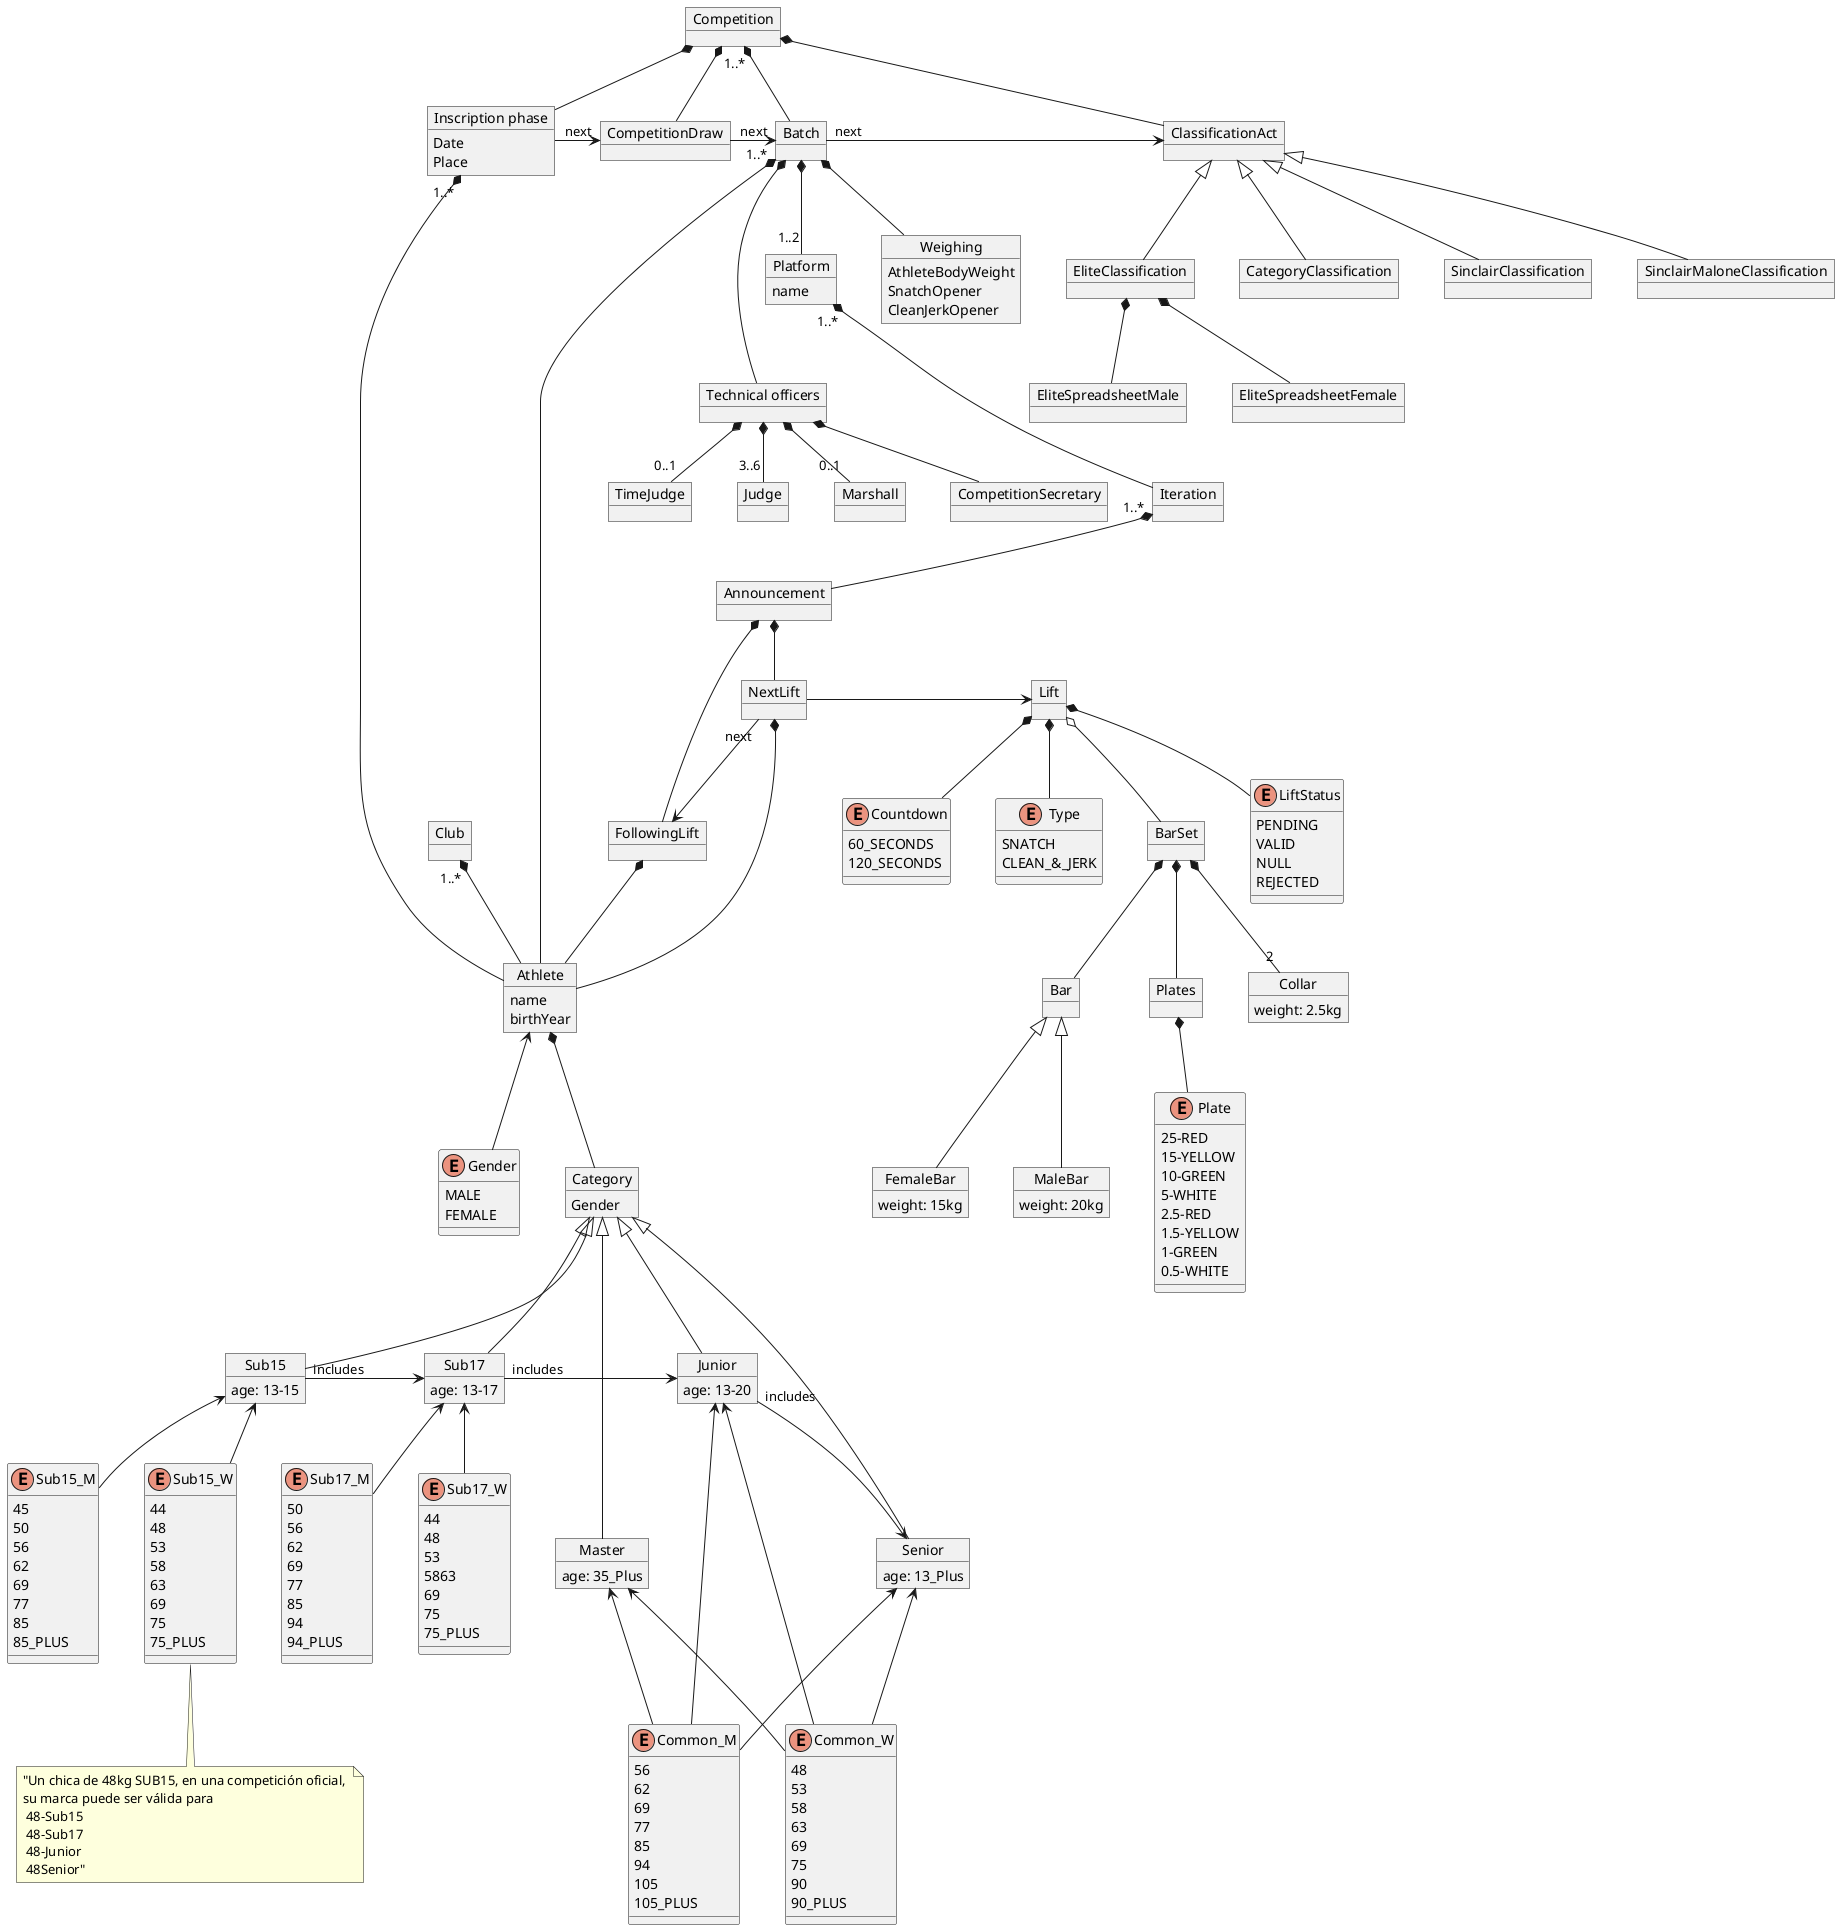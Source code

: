 @startuml
skinparam nodesep 45
' CONTROLS node horizontal separation
' skinparam ranksep 60 CONTROLS vertical separation

object Competition
object "Inscription phase" as Inscription {
  Date
  Place
}
object CompetitionDraw
object Batch
object Weighing {
  AthleteBodyWeight
  SnatchOpener
  CleanJerkOpener
}
object ClassificationAct
object CategoryClassification
object SinclairClassification
object SinclairMaloneClassification
object EliteClassification
object EliteSpreadsheetMale
object EliteSpreadsheetFemale
object Platform {
  name
}
object Club
object Athlete {
  name
  birthYear
}
enum Gender {
  MALE
  FEMALE
}
object "Technical officers" as TC
object Judge
object Marshall
object CompetitionSecretary
object TimeJudge
object Lift
enum Type {
  SNATCH
  CLEAN_&_JERK
}
enum LiftStatus {
  PENDING
  VALID
  NULL
  REJECTED
}
enum Countdown {
  60_SECONDS
  120_SECONDS
}
object BarSet
object Bar
object FemaleBar {
  weight: 15kg
}
object MaleBar {
  weight: 20kg
}
object Plates
enum Plate {
  25-RED
  15-YELLOW
  10-GREEN
  5-WHITE
  2.5-RED
  1.5-YELLOW
  1-GREEN
  0.5-WHITE
}
object Collar {
  weight: 2.5kg
}

object Category {
  Gender
}

object Sub15 {
  age: 13-15
}

object Sub17 {
  age: 13-17
}

object Junior {
  age: 13-20
}

object Senior {
  age: 13_Plus
}

object Master {
  age: 35_Plus
}

Sub15 "includes" --right-> Sub17
Sub17 "includes" --right-> Junior
Junior "includes" --> Senior
enum Sub15_M {
  45
  50
  56
  62
  69
  77
  85
  85_PLUS
}

enum Sub15_W {
 44
 48
 53
 58
 63
 69
 75
 75_PLUS
}

note bottom of Sub15_W : "Un chica de 48kg SUB15, en una competición oficial, \nsu marca puede ser válida para \n 48-Sub15 \n 48-Sub17 \n 48-Junior \n 48Senior"

enum Sub17_M {
  50
  56
  62
  69
  77
  85
  94
  94_PLUS
}

enum Sub17_W {
 44
 48
 53
 5863
 69
 75
 75_PLUS
}

enum Common_M {
56
62
69
77
85
94
105
105_PLUS
}

enum Common_W {
48
53
58
63
69
75
90
90_PLUS
}

object Iteration
object Announcement
object NextLift
object FollowingLift

Competition *-- Inscription
Inscription "1..*"  *-- Athlete
Athlete <-- Gender
Club "1..*" *-- Athlete
Competition *-- CompetitionDraw
Competition "1..*" *--  Batch
Competition *-- ClassificationAct
ClassificationAct <|-- CategoryClassification
ClassificationAct <|-- SinclairClassification
ClassificationAct <|-- SinclairMaloneClassification
ClassificationAct <|-- EliteClassification
EliteClassification *-- EliteSpreadsheetMale
EliteClassification *-- EliteSpreadsheetFemale

Batch "next" -right-> ClassificationAct
Inscription -right-> "next" CompetitionDraw
CompetitionDraw -right-> "next" Batch

Batch *-- Weighing
Batch *-- "1..2" Platform
Batch "1..*" *---  Athlete
Batch *--- TC

TC *-- "3..6" Judge
TC *-- CompetitionSecretary
TC *-- "0..1" Marshall
TC *-- "0..1" TimeJudge

Platform "1..*" *---  Iteration
Iteration "1..*" *--  Announcement
Announcement *-- NextLift
Announcement *-- FollowingLift
NextLift "next" --> FollowingLift
NextLift --right-> Lift
NextLift *-- Athlete
FollowingLift *-- Athlete

Lift *-- Type
Lift *-- LiftStatus
Lift *-- Countdown
Lift o-- BarSet
BarSet *-- Bar
BarSet *-- Plates
BarSet *-- "2" Collar
Bar <|-- FemaleBar
Bar <|-- MaleBar
Plates *-- Plate

Category <|-- Master
Category <|-- Sub15
Category <|-- Sub17
Category <|-- Junior
Category <|-- Senior


Sub15 <-- Sub15_W
Sub15 <-- Sub15_M
Sub17 <-- Sub17_W
Sub17 <-- Sub17_M
Junior <-- Common_M
Junior <-- Common_W
Senior <-- Common_M
Senior <-- Common_W
Master <-- Common_M
Master <-- Common_W

Athlete *-- Category
@enduml
